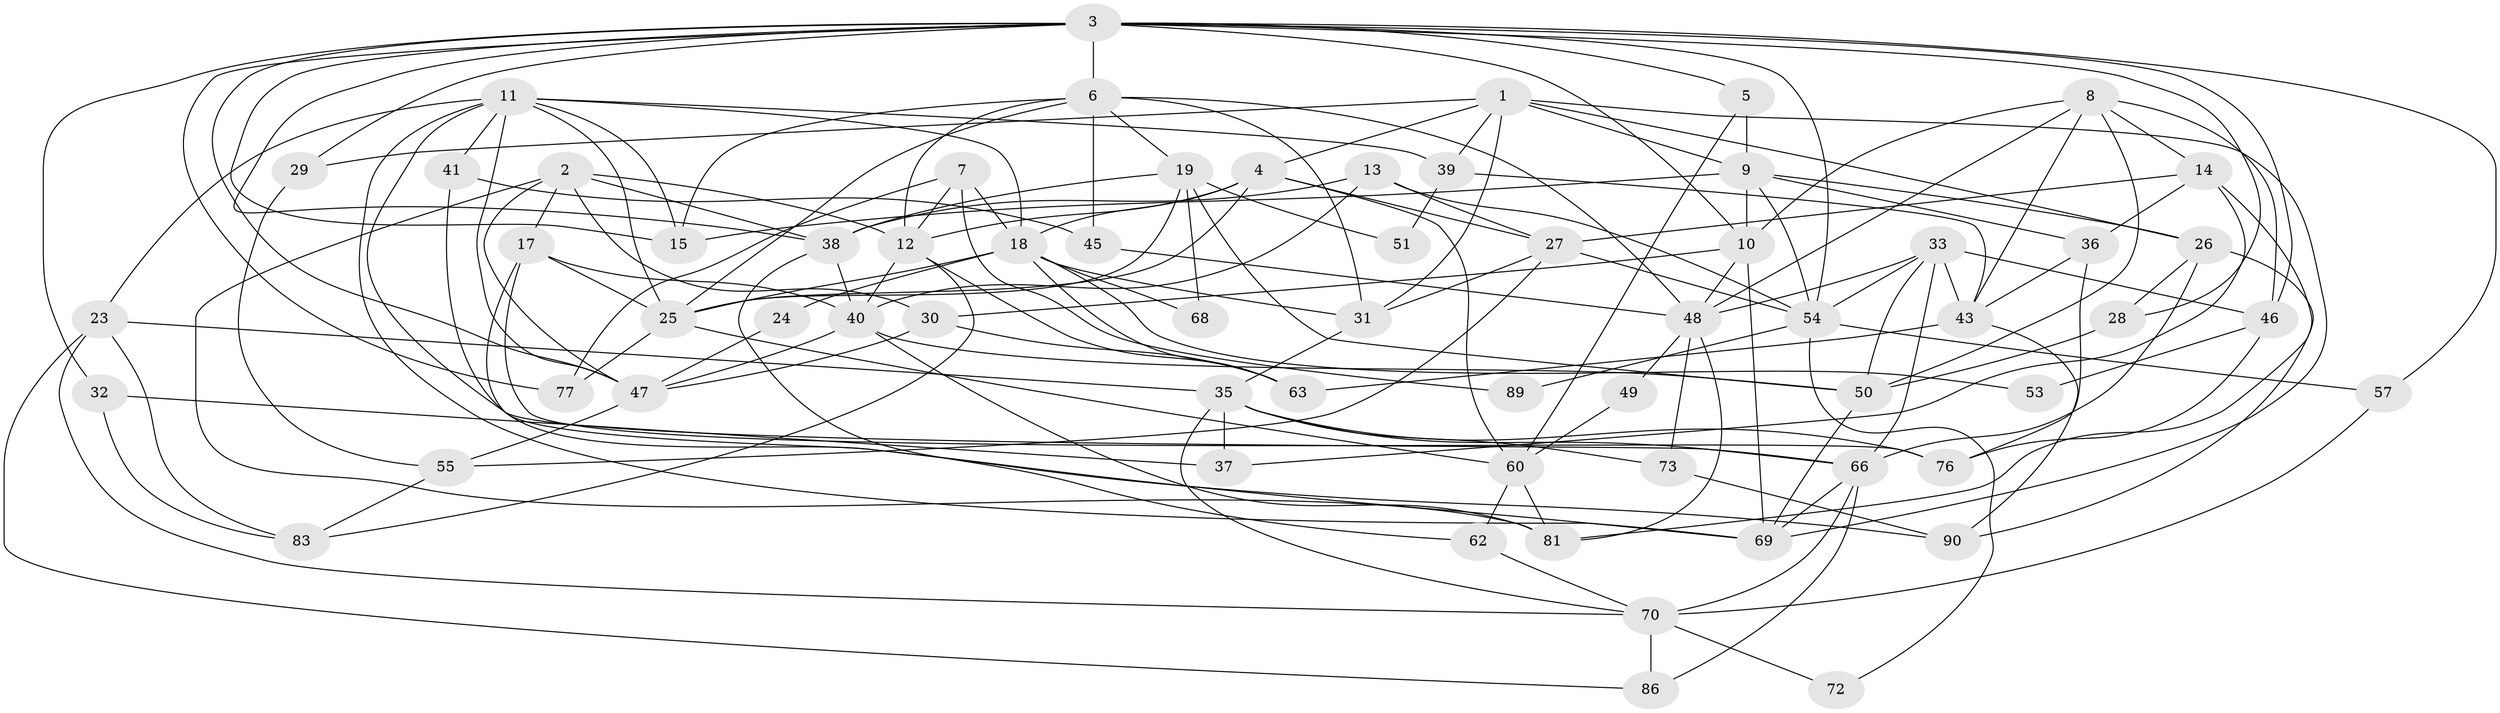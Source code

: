 // original degree distribution, {3: 0.28, 4: 0.27, 6: 0.09, 5: 0.18, 2: 0.13, 9: 0.01, 7: 0.03, 8: 0.01}
// Generated by graph-tools (version 1.1) at 2025/11/02/21/25 10:11:14]
// undirected, 64 vertices, 160 edges
graph export_dot {
graph [start="1"]
  node [color=gray90,style=filled];
  1 [super="+20"];
  2 [super="+100"];
  3 [super="+21"];
  4 [super="+58"];
  5;
  6 [super="+65"];
  7 [super="+84"];
  8 [super="+82"];
  9 [super="+34"];
  10 [super="+16"];
  11 [super="+59"];
  12 [super="+80"];
  13;
  14 [super="+52"];
  15;
  17 [super="+22"];
  18 [super="+42"];
  19 [super="+67"];
  23 [super="+74"];
  24;
  25 [super="+93"];
  26 [super="+91"];
  27 [super="+78"];
  28;
  29;
  30 [super="+56"];
  31;
  32 [super="+87"];
  33 [super="+94"];
  35 [super="+98"];
  36;
  37;
  38 [super="+97"];
  39;
  40 [super="+92"];
  41;
  43 [super="+44"];
  45 [super="+79"];
  46;
  47 [super="+75"];
  48 [super="+88"];
  49;
  50 [super="+99"];
  51;
  53;
  54 [super="+71"];
  55;
  57 [super="+61"];
  60 [super="+64"];
  62;
  63;
  66 [super="+96"];
  68;
  69 [super="+85"];
  70 [super="+95"];
  72;
  73;
  76;
  77;
  81;
  83;
  86;
  89;
  90;
  1 -- 29;
  1 -- 26;
  1 -- 69;
  1 -- 39;
  1 -- 31;
  1 -- 4;
  1 -- 9;
  2 -- 17;
  2 -- 30;
  2 -- 38;
  2 -- 81;
  2 -- 12;
  2 -- 47;
  3 -- 5;
  3 -- 29;
  3 -- 32;
  3 -- 6;
  3 -- 10;
  3 -- 77;
  3 -- 46;
  3 -- 15;
  3 -- 28;
  3 -- 54;
  3 -- 38;
  3 -- 47;
  3 -- 57;
  4 -- 12;
  4 -- 60;
  4 -- 27;
  4 -- 18;
  4 -- 25;
  5 -- 60;
  5 -- 9;
  6 -- 15;
  6 -- 31;
  6 -- 45;
  6 -- 48;
  6 -- 19;
  6 -- 25;
  6 -- 12;
  7 -- 77;
  7 -- 89;
  7 -- 18;
  7 -- 12;
  8 -- 50;
  8 -- 46;
  8 -- 10;
  8 -- 43;
  8 -- 14;
  8 -- 48;
  9 -- 15;
  9 -- 54;
  9 -- 36;
  9 -- 26;
  9 -- 10;
  10 -- 48;
  10 -- 69;
  10 -- 30;
  11 -- 39;
  11 -- 41;
  11 -- 18;
  11 -- 66;
  11 -- 69;
  11 -- 15;
  11 -- 25;
  11 -- 23;
  11 -- 47;
  12 -- 63;
  12 -- 83;
  12 -- 40;
  13 -- 40;
  13 -- 54;
  13 -- 27;
  13 -- 38;
  14 -- 81;
  14 -- 37;
  14 -- 36;
  14 -- 27;
  17 -- 76;
  17 -- 25 [weight=2];
  17 -- 69;
  17 -- 40;
  18 -- 24;
  18 -- 68;
  18 -- 53;
  18 -- 63;
  18 -- 31;
  18 -- 25;
  19 -- 51 [weight=2];
  19 -- 68;
  19 -- 38;
  19 -- 25;
  19 -- 50;
  23 -- 35;
  23 -- 83;
  23 -- 86;
  23 -- 70;
  24 -- 47;
  25 -- 77;
  25 -- 60;
  26 -- 90;
  26 -- 28;
  26 -- 66;
  27 -- 31;
  27 -- 55;
  27 -- 54 [weight=2];
  28 -- 50;
  29 -- 55;
  30 -- 47;
  30 -- 63;
  31 -- 35;
  32 -- 83;
  32 -- 37;
  33 -- 46;
  33 -- 66;
  33 -- 48;
  33 -- 50;
  33 -- 54 [weight=2];
  33 -- 43;
  35 -- 76;
  35 -- 73;
  35 -- 37;
  35 -- 70;
  35 -- 66;
  36 -- 43;
  36 -- 76;
  38 -- 62;
  38 -- 40;
  39 -- 51;
  39 -- 43;
  40 -- 81;
  40 -- 50;
  40 -- 47;
  41 -- 90;
  41 -- 45;
  43 -- 90;
  43 -- 63;
  45 -- 48;
  46 -- 53;
  46 -- 76;
  47 -- 55;
  48 -- 73;
  48 -- 81;
  48 -- 49;
  49 -- 60;
  50 -- 69;
  54 -- 72;
  54 -- 89;
  54 -- 57;
  55 -- 83;
  57 -- 70;
  60 -- 62;
  60 -- 81;
  62 -- 70;
  66 -- 69;
  66 -- 70;
  66 -- 86;
  70 -- 86;
  70 -- 72;
  73 -- 90;
}
